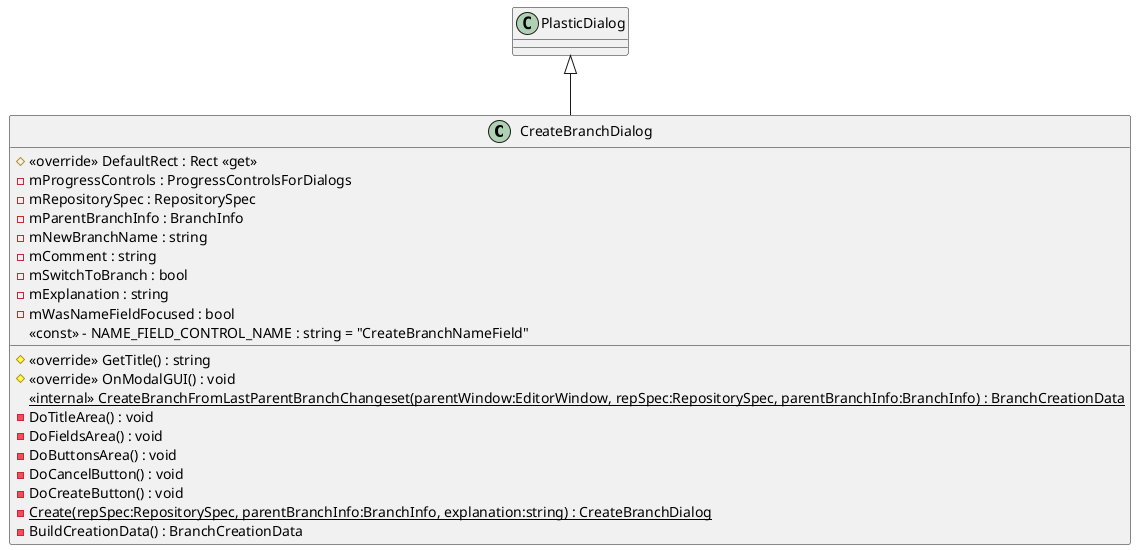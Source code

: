 @startuml
class CreateBranchDialog {
    # <<override>> DefaultRect : Rect <<get>>
    # <<override>> GetTitle() : string
    # <<override>> OnModalGUI() : void
    <<internal>> {static} CreateBranchFromLastParentBranchChangeset(parentWindow:EditorWindow, repSpec:RepositorySpec, parentBranchInfo:BranchInfo) : BranchCreationData
    - DoTitleArea() : void
    - DoFieldsArea() : void
    - DoButtonsArea() : void
    - DoCancelButton() : void
    - DoCreateButton() : void
    {static} - Create(repSpec:RepositorySpec, parentBranchInfo:BranchInfo, explanation:string) : CreateBranchDialog
    - BuildCreationData() : BranchCreationData
    - mProgressControls : ProgressControlsForDialogs
    - mRepositorySpec : RepositorySpec
    - mParentBranchInfo : BranchInfo
    - mNewBranchName : string
    - mComment : string
    - mSwitchToBranch : bool
    - mExplanation : string
    - mWasNameFieldFocused : bool
    <<const>> - NAME_FIELD_CONTROL_NAME : string = "CreateBranchNameField"
}
PlasticDialog <|-- CreateBranchDialog
@enduml
